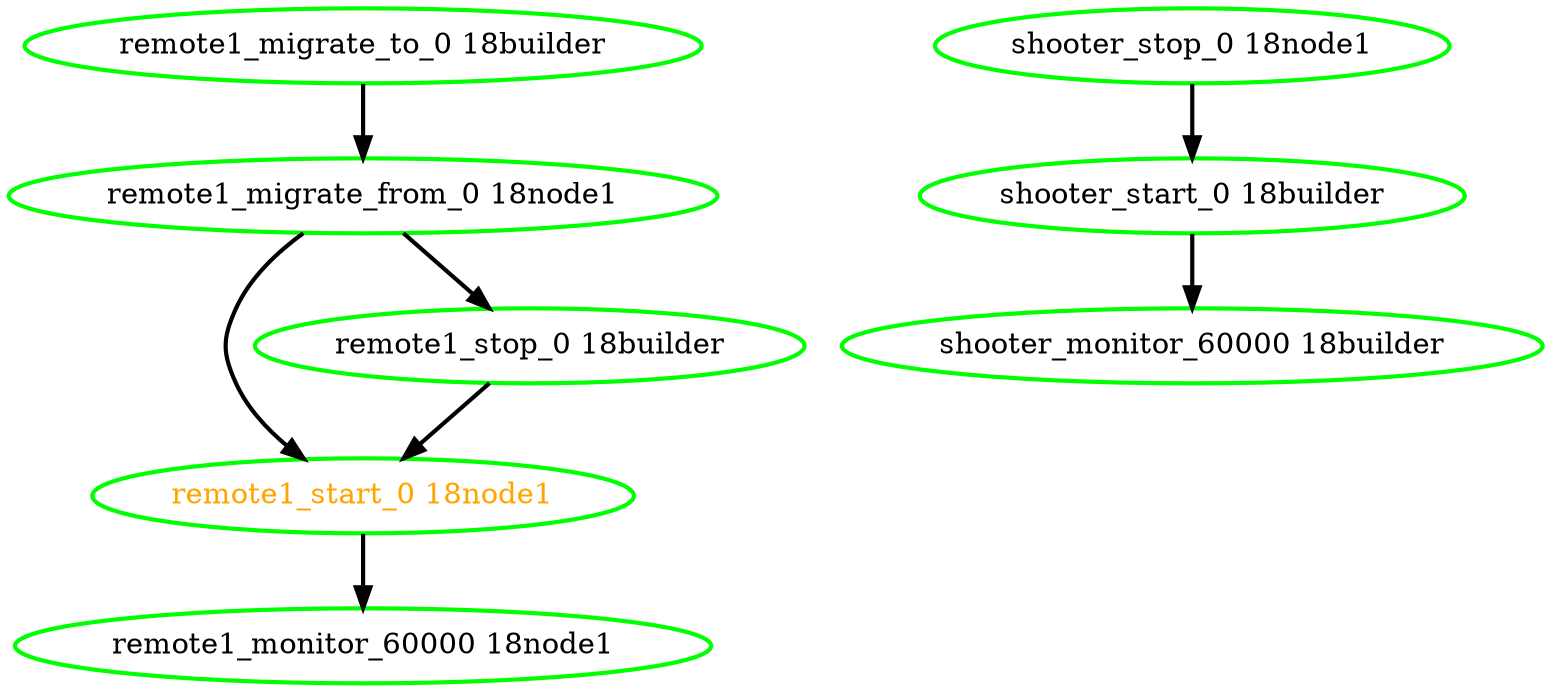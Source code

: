  digraph "g" {
"remote1_migrate_from_0 18node1" -> "remote1_start_0 18node1" [ style = bold]
"remote1_migrate_from_0 18node1" -> "remote1_stop_0 18builder" [ style = bold]
"remote1_migrate_from_0 18node1" [ style=bold color="green" fontcolor="black"]
"remote1_migrate_to_0 18builder" -> "remote1_migrate_from_0 18node1" [ style = bold]
"remote1_migrate_to_0 18builder" [ style=bold color="green" fontcolor="black"]
"remote1_monitor_60000 18node1" [ style=bold color="green" fontcolor="black"]
"remote1_start_0 18node1" -> "remote1_monitor_60000 18node1" [ style = bold]
"remote1_start_0 18node1" [ style=bold color="green" fontcolor="orange"]
"remote1_stop_0 18builder" -> "remote1_start_0 18node1" [ style = bold]
"remote1_stop_0 18builder" [ style=bold color="green" fontcolor="black"]
"shooter_monitor_60000 18builder" [ style=bold color="green" fontcolor="black"]
"shooter_start_0 18builder" -> "shooter_monitor_60000 18builder" [ style = bold]
"shooter_start_0 18builder" [ style=bold color="green" fontcolor="black"]
"shooter_stop_0 18node1" -> "shooter_start_0 18builder" [ style = bold]
"shooter_stop_0 18node1" [ style=bold color="green" fontcolor="black"]
}
